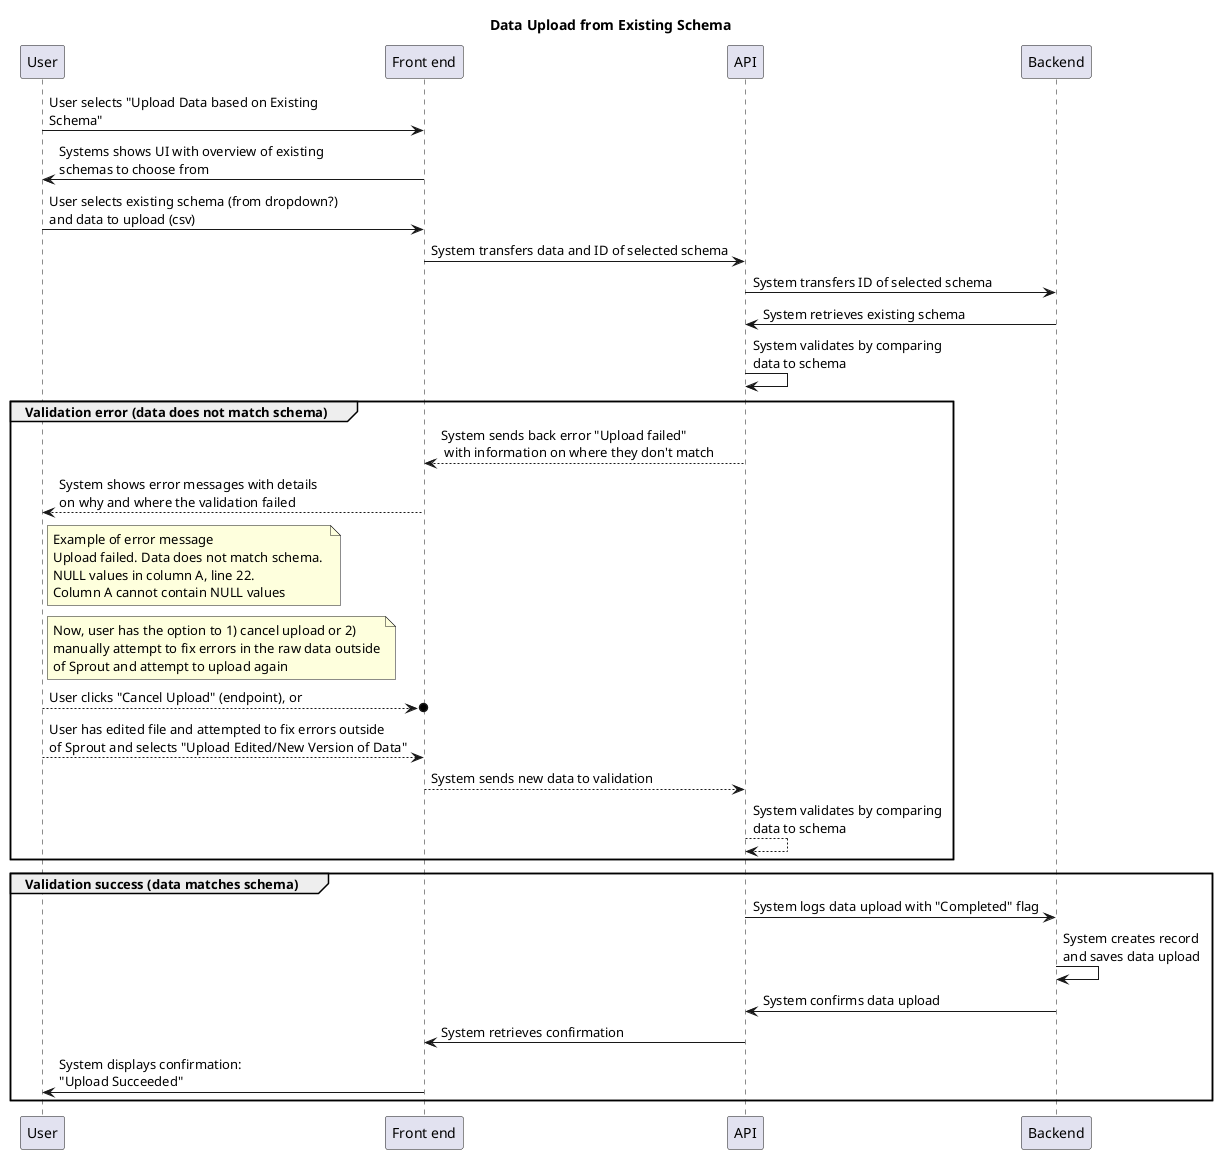 @startuml data-upload-sequence

title Data Upload from Existing Schema
participant "User" as u
participant "Front end" as f
participant "API" as api
participant "Backend" as b

u -> f: User selects "Upload Data based on Existing\nSchema"
f -> u: Systems shows UI with overview of existing\nschemas to choose from
u -> f: User selects existing schema (from dropdown?)\nand data to upload (csv)
f -> api: System transfers data and ID of selected schema
api -> b: System transfers ID of selected schema 
b -> api: System retrieves existing schema
api -> api: System validates by comparing\ndata to schema

group Validation error (data does not match schema)
    api --> f: System sends back error "Upload failed"\n with information on where they don't match
    f --> u: System shows error messages with details\non why and where the validation failed
    note right of u
        Example of error message 
        Upload failed. Data does not match schema. 
        NULL values in column A, line 22. 
        Column A cannot contain NULL values
    end note
    note right of u
        Now, user has the option to 1) cancel upload or 2)
        manually attempt to fix errors in the raw data outside
        of Sprout and attempt to upload again
    end note
    u -->o f: User clicks "Cancel Upload" (endpoint), or
    u --> f: User has edited file and attempted to fix errors outside\nof Sprout and selects "Upload Edited/New Version of Data"
    f --> api: System sends new data to validation 
    api --> api: System validates by comparing\ndata to schema
end
group Validation success (data matches schema)
    api -> b: System logs data upload with "Completed" flag
    b -> b : System creates record\nand saves data upload
    b -> api: System confirms data upload
    api -> f: System retrieves confirmation
    f -> u: System displays confirmation:\n"Upload Succeeded"
end

@enduml
